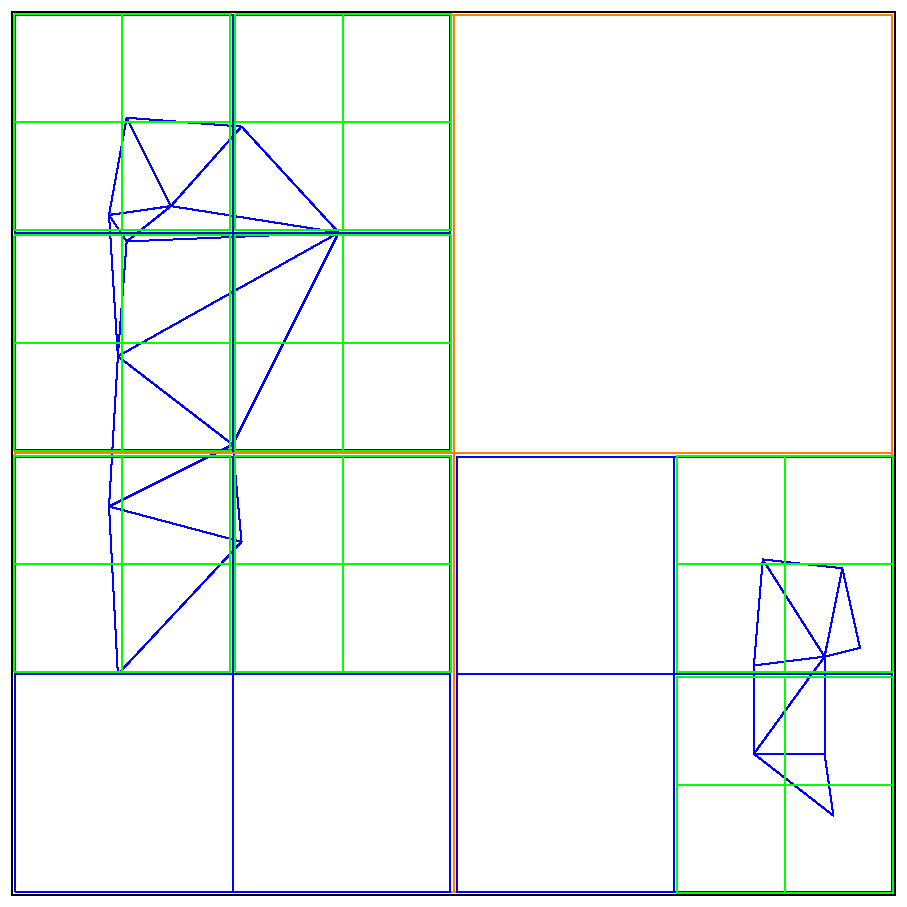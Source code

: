 // To turn this Asymptote source file into an image for inclusion in
// Axom's documentation, run Asymptote according to the instructions 
// further down in the file.

// preamble
size(16cm, 0);

pair[] pts = {
  (.13, .88),
  (.26, .87),
  (.11, .77),
  (.18, .78),
  (.13, .74),
  (.37, .75),
  (.12, .61),
  (.25, .51),
  (.11, .44),
  (.26, .40),
  (.12, .25),
  (.85, .38),
  (.94, .37),
  (.84, .26),
  (.92, .27),
  (.96, .28),
  (.84, .16),
  (.92, .16),
  (.93, .09)
};

// draw invisible dots to make sure we get the entire drawing
dot((-0.01, -0.01), invisible);
dot((1.01, 1.01), invisible);

// draw triangles
draw(pts[1] -- pts[0] -- pts[3] -- cycle, blue);
draw(pts[0] -- pts[2] -- pts[3] -- cycle, blue);
draw(pts[1] -- pts[3] -- pts[5] -- cycle, blue);
draw(pts[3] -- pts[2] -- pts[4] -- cycle, blue);
draw(pts[3] -- pts[4] -- pts[5] -- cycle, blue);
draw(pts[2] -- pts[6] -- pts[4] -- cycle, blue);
draw(pts[5] -- pts[4] -- pts[6] -- cycle, blue);
draw(pts[5] -- pts[6] -- pts[7] -- cycle, blue);
draw(pts[7] -- pts[6] -- pts[8] -- cycle, blue);
draw(pts[7] -- pts[8] -- pts[9] -- cycle, blue);
draw(pts[9] -- pts[8] -- pts[10] -- cycle, blue);
draw(pts[11] -- pts[13] -- pts[14] -- cycle, blue);
draw(pts[12] -- pts[11] -- pts[14] -- cycle, blue);
draw(pts[12] -- pts[14] -- pts[15] -- cycle, blue);
draw(pts[14] -- pts[13] -- pts[16] -- cycle, blue);
draw(pts[14] -- pts[16] -- pts[17] -- cycle, blue);
draw(pts[16] -- pts[18] -- pts[17] -- cycle, blue);

path[] boxes = unitsquare ^^ (0.5, 0) -- (0.5, 1) ^^ (0, 0.5) -- (1, 0.5);

// draw nth level of octree
// Set int n below, replace 0 with n and run
//    asy -f png -o showSpatialOctree0 SpatialOctree.asy
draw(unitsquare);

// draw first subdivision of octree
// Uncomment the following and run
//    asy -f png -o showSpatialOctree1 SpatialOctree.asy
real sc = 0.008;
transform shrink = shift(0.5, 0.5)*scale(1-sc)*shift(-0.5, -0.5);
draw(shrink*boxes, orange);

// draw second subdivision of octree
// Uncomment the following and run
//    asy -f png -o showSpatialOctree2 SpatialOctree.asy
sc = sc + 0.008;
shrink = shift(0.5, 0.5)*scale(1-sc)*shift(-0.5, -0.5);
draw(scale(0.5)*shift(0, 0)*shrink*boxes, blue);
draw(scale(0.5)*shift(1, 0)*shrink*boxes, blue);
draw(scale(0.5)*shift(0, 1)*shrink*boxes, blue);

// draw third subdivision of octree
// Uncomment the following and run
//    asy -f png -o showSpatialOctree3 SpatialOctree.asy
sc = sc + 0.008;
shrink = shift(0.5, 0.5)*scale(1-sc)*shift(-0.5, -0.5);
draw(scale(0.25)*shift(3, 0)*shrink*boxes, green);
draw(scale(0.25)*shift(0, 1)*shrink*boxes, green);
draw(scale(0.25)*shift(1, 1)*shrink*boxes, green);
draw(scale(0.25)*shift(3, 1)*shrink*boxes, green);
draw(scale(0.25)*shift(0, 2)*shrink*boxes, green);
draw(scale(0.25)*shift(1, 2)*shrink*boxes, green);
draw(scale(0.25)*shift(0, 3)*shrink*boxes, green);
draw(scale(0.25)*shift(1, 3)*shrink*boxes, green);
